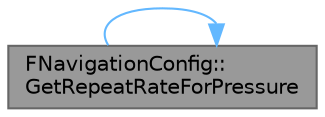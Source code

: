 digraph "FNavigationConfig::GetRepeatRateForPressure"
{
 // INTERACTIVE_SVG=YES
 // LATEX_PDF_SIZE
  bgcolor="transparent";
  edge [fontname=Helvetica,fontsize=10,labelfontname=Helvetica,labelfontsize=10];
  node [fontname=Helvetica,fontsize=10,shape=box,height=0.2,width=0.4];
  rankdir="LR";
  Node1 [id="Node000001",label="FNavigationConfig::\lGetRepeatRateForPressure",height=0.2,width=0.4,color="gray40", fillcolor="grey60", style="filled", fontcolor="black",tooltip="Gets the repeat rate of the navigation based on the current pressure being applied."];
  Node1 -> Node1 [id="edge1_Node000001_Node000001",color="steelblue1",style="solid",tooltip=" "];
}
